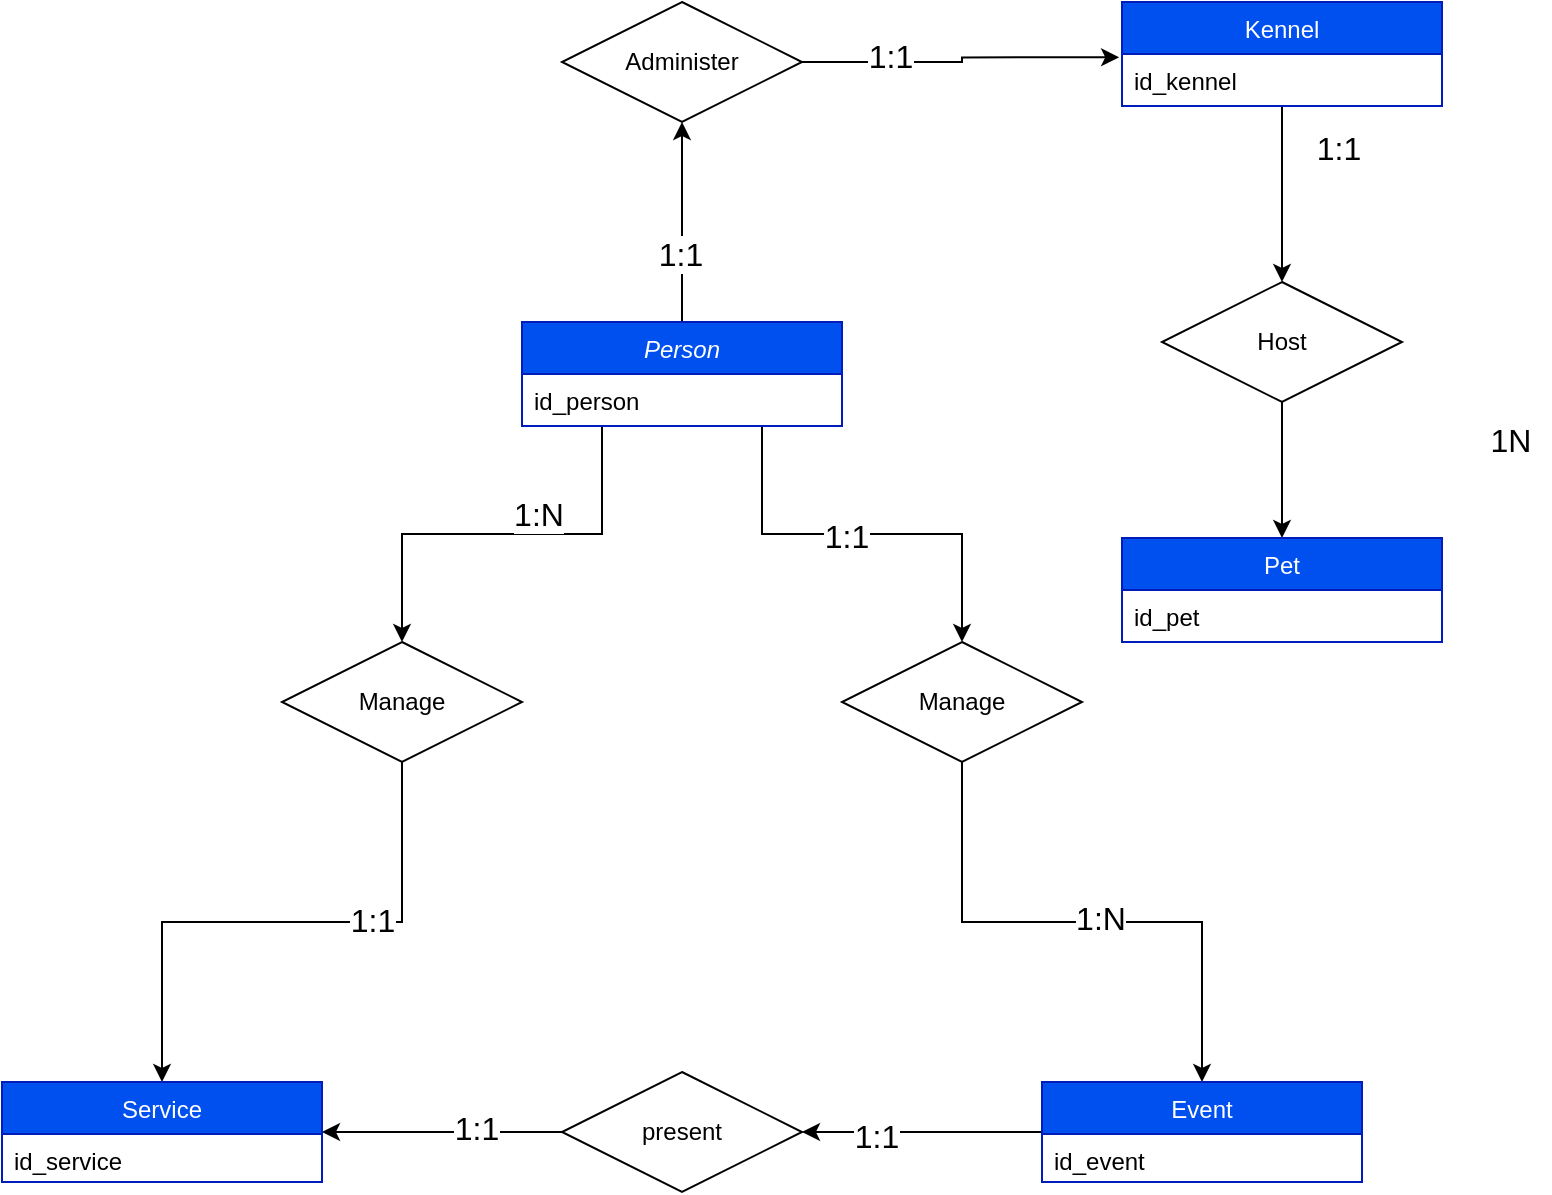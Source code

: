 <mxfile version="13.0.0" type="github"><diagram id="C5RBs43oDa-KdzZeNtuy" name="Page-1"><mxGraphModel dx="2801" dy="1053" grid="1" gridSize="10" guides="1" tooltips="1" connect="1" arrows="1" fold="1" page="1" pageScale="1" pageWidth="827" pageHeight="1169" math="0" shadow="0"><root><mxCell id="WIyWlLk6GJQsqaUBKTNV-0"/><mxCell id="WIyWlLk6GJQsqaUBKTNV-1" parent="WIyWlLk6GJQsqaUBKTNV-0"/><mxCell id="UnQugyE7WIEo_uMvkIZ_-16" style="edgeStyle=orthogonalEdgeStyle;rounded=0;orthogonalLoop=1;jettySize=auto;html=1;exitX=0.25;exitY=1;exitDx=0;exitDy=0;" edge="1" parent="WIyWlLk6GJQsqaUBKTNV-1" source="zkfFHV4jXpPFQw0GAbJ--0" target="UnQugyE7WIEo_uMvkIZ_-9"><mxGeometry relative="1" as="geometry"/></mxCell><mxCell id="UnQugyE7WIEo_uMvkIZ_-29" value="1:N" style="edgeLabel;html=1;align=center;verticalAlign=middle;resizable=0;points=[];fontSize=16;" vertex="1" connectable="0" parent="UnQugyE7WIEo_uMvkIZ_-16"><mxGeometry x="-0.58" y="-32" relative="1" as="geometry"><mxPoint as="offset"/></mxGeometry></mxCell><mxCell id="UnQugyE7WIEo_uMvkIZ_-21" style="edgeStyle=orthogonalEdgeStyle;rounded=0;orthogonalLoop=1;jettySize=auto;html=1;exitX=0.75;exitY=1;exitDx=0;exitDy=0;entryX=0.5;entryY=0;entryDx=0;entryDy=0;" edge="1" parent="WIyWlLk6GJQsqaUBKTNV-1" source="zkfFHV4jXpPFQw0GAbJ--0" target="UnQugyE7WIEo_uMvkIZ_-6"><mxGeometry relative="1" as="geometry"/></mxCell><mxCell id="UnQugyE7WIEo_uMvkIZ_-33" value="1:1" style="edgeLabel;html=1;align=center;verticalAlign=middle;resizable=0;points=[];fontSize=16;" vertex="1" connectable="0" parent="UnQugyE7WIEo_uMvkIZ_-21"><mxGeometry x="-0.42" y="35" relative="1" as="geometry"><mxPoint x="35" y="36" as="offset"/></mxGeometry></mxCell><mxCell id="UnQugyE7WIEo_uMvkIZ_-22" style="edgeStyle=orthogonalEdgeStyle;rounded=0;orthogonalLoop=1;jettySize=auto;html=1;exitX=0.5;exitY=0;exitDx=0;exitDy=0;entryX=0.5;entryY=1;entryDx=0;entryDy=0;" edge="1" parent="WIyWlLk6GJQsqaUBKTNV-1" source="zkfFHV4jXpPFQw0GAbJ--0" target="UnQugyE7WIEo_uMvkIZ_-11"><mxGeometry relative="1" as="geometry"/></mxCell><mxCell id="UnQugyE7WIEo_uMvkIZ_-35" value="1:1" style="edgeLabel;html=1;align=center;verticalAlign=middle;resizable=0;points=[];fontSize=16;" vertex="1" connectable="0" parent="UnQugyE7WIEo_uMvkIZ_-22"><mxGeometry x="-0.32" y="1" relative="1" as="geometry"><mxPoint as="offset"/></mxGeometry></mxCell><mxCell id="zkfFHV4jXpPFQw0GAbJ--0" value="Person" style="swimlane;fontStyle=2;align=center;verticalAlign=top;childLayout=stackLayout;horizontal=1;startSize=26;horizontalStack=0;resizeParent=1;resizeLast=0;collapsible=1;marginBottom=0;rounded=0;shadow=0;strokeWidth=1;fillColor=#0050ef;strokeColor=#001DBC;fontColor=#ffffff;" parent="WIyWlLk6GJQsqaUBKTNV-1" vertex="1"><mxGeometry x="220" y="320" width="160" height="52" as="geometry"><mxRectangle x="230" y="140" width="160" height="26" as="alternateBounds"/></mxGeometry></mxCell><mxCell id="zkfFHV4jXpPFQw0GAbJ--1" value="id_person" style="text;align=left;verticalAlign=top;spacingLeft=4;spacingRight=4;overflow=hidden;rotatable=0;points=[[0,0.5],[1,0.5]];portConstraint=eastwest;" parent="zkfFHV4jXpPFQw0GAbJ--0" vertex="1"><mxGeometry y="26" width="160" height="26" as="geometry"/></mxCell><mxCell id="UnQugyE7WIEo_uMvkIZ_-15" style="edgeStyle=orthogonalEdgeStyle;rounded=0;orthogonalLoop=1;jettySize=auto;html=1;exitX=0.5;exitY=1;exitDx=0;exitDy=0;" edge="1" parent="WIyWlLk6GJQsqaUBKTNV-1" source="UnQugyE7WIEo_uMvkIZ_-6" target="zkfFHV4jXpPFQw0GAbJ--13"><mxGeometry relative="1" as="geometry"/></mxCell><mxCell id="UnQugyE7WIEo_uMvkIZ_-34" value="1:N" style="edgeLabel;html=1;align=center;verticalAlign=middle;resizable=0;points=[];fontSize=16;" vertex="1" connectable="0" parent="UnQugyE7WIEo_uMvkIZ_-15"><mxGeometry x="0.059" y="2" relative="1" as="geometry"><mxPoint as="offset"/></mxGeometry></mxCell><mxCell id="UnQugyE7WIEo_uMvkIZ_-6" value="Manage" style="rhombus;whiteSpace=wrap;html=1;" vertex="1" parent="WIyWlLk6GJQsqaUBKTNV-1"><mxGeometry x="380" y="480" width="120" height="60" as="geometry"/></mxCell><mxCell id="UnQugyE7WIEo_uMvkIZ_-20" style="edgeStyle=orthogonalEdgeStyle;rounded=0;orthogonalLoop=1;jettySize=auto;html=1;exitX=0;exitY=0.5;exitDx=0;exitDy=0;entryX=1;entryY=0.5;entryDx=0;entryDy=0;" edge="1" parent="WIyWlLk6GJQsqaUBKTNV-1" source="UnQugyE7WIEo_uMvkIZ_-8" target="zkfFHV4jXpPFQw0GAbJ--6"><mxGeometry relative="1" as="geometry"><mxPoint x="160" y="760" as="targetPoint"/></mxGeometry></mxCell><mxCell id="UnQugyE7WIEo_uMvkIZ_-31" value="1:1" style="edgeLabel;html=1;align=center;verticalAlign=middle;resizable=0;points=[];fontSize=16;" vertex="1" connectable="0" parent="UnQugyE7WIEo_uMvkIZ_-20"><mxGeometry x="-0.278" y="-2" relative="1" as="geometry"><mxPoint as="offset"/></mxGeometry></mxCell><mxCell id="UnQugyE7WIEo_uMvkIZ_-8" value="present" style="rhombus;whiteSpace=wrap;html=1;" vertex="1" parent="WIyWlLk6GJQsqaUBKTNV-1"><mxGeometry x="240" y="695" width="120" height="60" as="geometry"/></mxCell><mxCell id="UnQugyE7WIEo_uMvkIZ_-17" style="edgeStyle=orthogonalEdgeStyle;rounded=0;orthogonalLoop=1;jettySize=auto;html=1;exitX=0.5;exitY=1;exitDx=0;exitDy=0;entryX=0.5;entryY=0;entryDx=0;entryDy=0;" edge="1" parent="WIyWlLk6GJQsqaUBKTNV-1" source="UnQugyE7WIEo_uMvkIZ_-9" target="zkfFHV4jXpPFQw0GAbJ--6"><mxGeometry relative="1" as="geometry"/></mxCell><mxCell id="UnQugyE7WIEo_uMvkIZ_-30" value="1:1" style="edgeLabel;html=1;align=center;verticalAlign=middle;resizable=0;points=[];fontSize=16;" vertex="1" connectable="0" parent="UnQugyE7WIEo_uMvkIZ_-17"><mxGeometry x="-0.323" y="-1" relative="1" as="geometry"><mxPoint as="offset"/></mxGeometry></mxCell><mxCell id="UnQugyE7WIEo_uMvkIZ_-9" value="Manage" style="rhombus;whiteSpace=wrap;html=1;" vertex="1" parent="WIyWlLk6GJQsqaUBKTNV-1"><mxGeometry x="100" y="480" width="120" height="60" as="geometry"/></mxCell><mxCell id="UnQugyE7WIEo_uMvkIZ_-24" style="edgeStyle=orthogonalEdgeStyle;rounded=0;orthogonalLoop=1;jettySize=auto;html=1;exitX=0.5;exitY=1;exitDx=0;exitDy=0;" edge="1" parent="WIyWlLk6GJQsqaUBKTNV-1" source="zkfFHV4jXpPFQw0GAbJ--17" target="UnQugyE7WIEo_uMvkIZ_-12"><mxGeometry relative="1" as="geometry"/></mxCell><mxCell id="UnQugyE7WIEo_uMvkIZ_-37" value="1:1" style="edgeLabel;html=1;align=center;verticalAlign=middle;resizable=0;points=[];fontSize=16;" vertex="1" connectable="0" parent="UnQugyE7WIEo_uMvkIZ_-24"><mxGeometry x="-0.52" y="28" relative="1" as="geometry"><mxPoint as="offset"/></mxGeometry></mxCell><mxCell id="UnQugyE7WIEo_uMvkIZ_-23" style="edgeStyle=orthogonalEdgeStyle;rounded=0;orthogonalLoop=1;jettySize=auto;html=1;exitX=1;exitY=0.5;exitDx=0;exitDy=0;entryX=-0.009;entryY=0.064;entryDx=0;entryDy=0;entryPerimeter=0;" edge="1" parent="WIyWlLk6GJQsqaUBKTNV-1" source="UnQugyE7WIEo_uMvkIZ_-11" target="zkfFHV4jXpPFQw0GAbJ--18"><mxGeometry relative="1" as="geometry"><mxPoint x="470" y="170" as="targetPoint"/></mxGeometry></mxCell><mxCell id="UnQugyE7WIEo_uMvkIZ_-36" value="1:1" style="edgeLabel;html=1;align=center;verticalAlign=middle;resizable=0;points=[];fontSize=16;" vertex="1" connectable="0" parent="UnQugyE7WIEo_uMvkIZ_-23"><mxGeometry x="-0.462" y="3" relative="1" as="geometry"><mxPoint as="offset"/></mxGeometry></mxCell><mxCell id="UnQugyE7WIEo_uMvkIZ_-11" value="Administer" style="rhombus;whiteSpace=wrap;html=1;" vertex="1" parent="WIyWlLk6GJQsqaUBKTNV-1"><mxGeometry x="240" y="160" width="120" height="60" as="geometry"/></mxCell><mxCell id="UnQugyE7WIEo_uMvkIZ_-25" style="edgeStyle=orthogonalEdgeStyle;rounded=0;orthogonalLoop=1;jettySize=auto;html=1;exitX=0.5;exitY=1;exitDx=0;exitDy=0;" edge="1" parent="WIyWlLk6GJQsqaUBKTNV-1" source="UnQugyE7WIEo_uMvkIZ_-12" target="UnQugyE7WIEo_uMvkIZ_-0"><mxGeometry relative="1" as="geometry"/></mxCell><mxCell id="UnQugyE7WIEo_uMvkIZ_-12" value="Host&lt;br&gt;" style="rhombus;whiteSpace=wrap;html=1;" vertex="1" parent="WIyWlLk6GJQsqaUBKTNV-1"><mxGeometry x="540" y="300" width="120" height="60" as="geometry"/></mxCell><mxCell id="UnQugyE7WIEo_uMvkIZ_-19" style="edgeStyle=orthogonalEdgeStyle;rounded=0;orthogonalLoop=1;jettySize=auto;html=1;exitX=0;exitY=0.5;exitDx=0;exitDy=0;entryX=1;entryY=0.5;entryDx=0;entryDy=0;" edge="1" parent="WIyWlLk6GJQsqaUBKTNV-1" source="zkfFHV4jXpPFQw0GAbJ--13" target="UnQugyE7WIEo_uMvkIZ_-8"><mxGeometry relative="1" as="geometry"/></mxCell><mxCell id="UnQugyE7WIEo_uMvkIZ_-32" value="1:1" style="edgeLabel;html=1;align=center;verticalAlign=middle;resizable=0;points=[];fontSize=16;" vertex="1" connectable="0" parent="UnQugyE7WIEo_uMvkIZ_-19"><mxGeometry x="0.394" y="2" relative="1" as="geometry"><mxPoint as="offset"/></mxGeometry></mxCell><mxCell id="UnQugyE7WIEo_uMvkIZ_-40" value="1N" style="text;html=1;align=center;verticalAlign=middle;resizable=0;points=[];autosize=1;fontSize=16;" vertex="1" parent="WIyWlLk6GJQsqaUBKTNV-1"><mxGeometry x="694" y="369" width="40" height="20" as="geometry"/></mxCell><mxCell id="zkfFHV4jXpPFQw0GAbJ--13" value="Event" style="swimlane;fontStyle=0;align=center;verticalAlign=top;childLayout=stackLayout;horizontal=1;startSize=26;horizontalStack=0;resizeParent=1;resizeLast=0;collapsible=1;marginBottom=0;rounded=0;shadow=0;strokeWidth=1;fillColor=#0050ef;strokeColor=#001DBC;fontColor=#ffffff;" parent="WIyWlLk6GJQsqaUBKTNV-1" vertex="1"><mxGeometry x="480" y="700" width="160" height="50" as="geometry"><mxRectangle x="340" y="380" width="170" height="26" as="alternateBounds"/></mxGeometry></mxCell><mxCell id="zkfFHV4jXpPFQw0GAbJ--14" value="id_event" style="text;align=left;verticalAlign=top;spacingLeft=4;spacingRight=4;overflow=hidden;rotatable=0;points=[[0,0.5],[1,0.5]];portConstraint=eastwest;" parent="zkfFHV4jXpPFQw0GAbJ--13" vertex="1"><mxGeometry y="26" width="160" height="4" as="geometry"/></mxCell><mxCell id="zkfFHV4jXpPFQw0GAbJ--6" value="Service" style="swimlane;fontStyle=0;align=center;verticalAlign=top;childLayout=stackLayout;horizontal=1;startSize=26;horizontalStack=0;resizeParent=1;resizeLast=0;collapsible=1;marginBottom=0;rounded=0;shadow=0;strokeWidth=1;fillColor=#0050ef;strokeColor=#001DBC;fontColor=#ffffff;" parent="WIyWlLk6GJQsqaUBKTNV-1" vertex="1"><mxGeometry x="-40" y="700" width="160" height="50" as="geometry"><mxRectangle x="130" y="380" width="160" height="26" as="alternateBounds"/></mxGeometry></mxCell><mxCell id="zkfFHV4jXpPFQw0GAbJ--7" value="id_service" style="text;align=left;verticalAlign=top;spacingLeft=4;spacingRight=4;overflow=hidden;rotatable=0;points=[[0,0.5],[1,0.5]];portConstraint=eastwest;" parent="zkfFHV4jXpPFQw0GAbJ--6" vertex="1"><mxGeometry y="26" width="160" height="24" as="geometry"/></mxCell><mxCell id="zkfFHV4jXpPFQw0GAbJ--17" value="Kennel" style="swimlane;fontStyle=0;align=center;verticalAlign=top;childLayout=stackLayout;horizontal=1;startSize=26;horizontalStack=0;resizeParent=1;resizeLast=0;collapsible=1;marginBottom=0;rounded=0;shadow=0;strokeWidth=1;fillColor=#0050ef;strokeColor=#001DBC;fontColor=#ffffff;" parent="WIyWlLk6GJQsqaUBKTNV-1" vertex="1"><mxGeometry x="520" y="160" width="160" height="52" as="geometry"><mxRectangle x="550" y="140" width="160" height="26" as="alternateBounds"/></mxGeometry></mxCell><mxCell id="zkfFHV4jXpPFQw0GAbJ--18" value="id_kennel" style="text;align=left;verticalAlign=top;spacingLeft=4;spacingRight=4;overflow=hidden;rotatable=0;points=[[0,0.5],[1,0.5]];portConstraint=eastwest;" parent="zkfFHV4jXpPFQw0GAbJ--17" vertex="1"><mxGeometry y="26" width="160" height="26" as="geometry"/></mxCell><mxCell id="UnQugyE7WIEo_uMvkIZ_-0" value="Pet" style="swimlane;fontStyle=0;align=center;verticalAlign=top;childLayout=stackLayout;horizontal=1;startSize=26;horizontalStack=0;resizeParent=1;resizeLast=0;collapsible=1;marginBottom=0;rounded=0;shadow=0;strokeWidth=1;fillColor=#0050ef;strokeColor=#001DBC;fontColor=#ffffff;" vertex="1" parent="WIyWlLk6GJQsqaUBKTNV-1"><mxGeometry x="520" y="428" width="160" height="52" as="geometry"><mxRectangle x="340" y="380" width="170" height="26" as="alternateBounds"/></mxGeometry></mxCell><mxCell id="UnQugyE7WIEo_uMvkIZ_-1" value="id_pet" style="text;align=left;verticalAlign=top;spacingLeft=4;spacingRight=4;overflow=hidden;rotatable=0;points=[[0,0.5],[1,0.5]];portConstraint=eastwest;" vertex="1" parent="UnQugyE7WIEo_uMvkIZ_-0"><mxGeometry y="26" width="160" height="26" as="geometry"/></mxCell></root></mxGraphModel></diagram></mxfile>